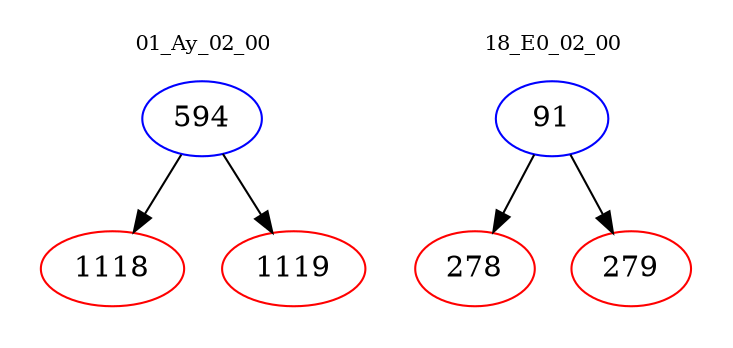 digraph{
subgraph cluster_0 {
color = white
label = "01_Ay_02_00";
fontsize=10;
T0_594 [label="594", color="blue"]
T0_594 -> T0_1118 [color="black"]
T0_1118 [label="1118", color="red"]
T0_594 -> T0_1119 [color="black"]
T0_1119 [label="1119", color="red"]
}
subgraph cluster_1 {
color = white
label = "18_E0_02_00";
fontsize=10;
T1_91 [label="91", color="blue"]
T1_91 -> T1_278 [color="black"]
T1_278 [label="278", color="red"]
T1_91 -> T1_279 [color="black"]
T1_279 [label="279", color="red"]
}
}
